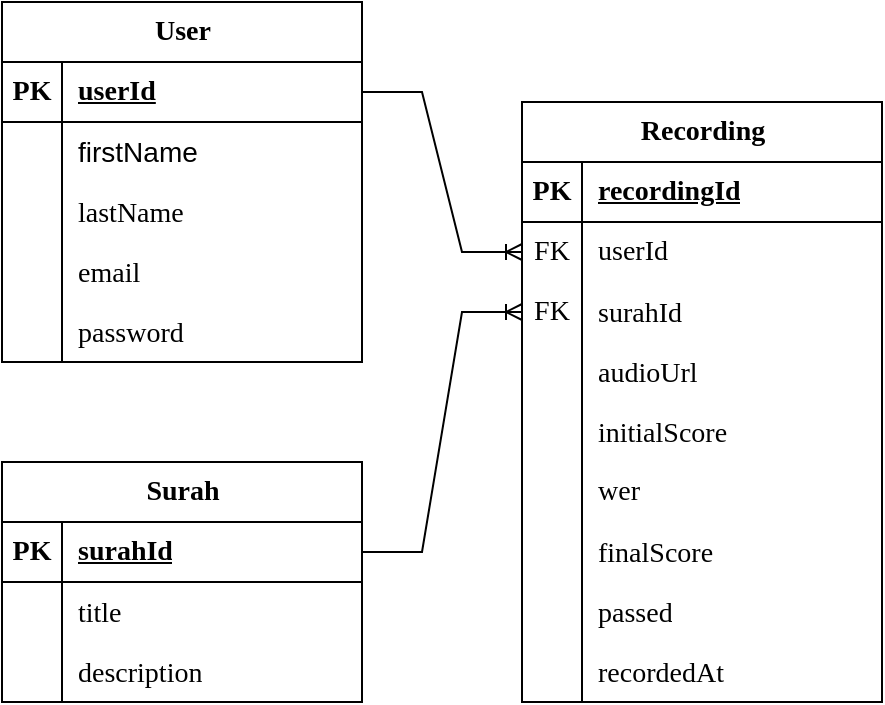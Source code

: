 <mxfile>
    <diagram id="R2lEEEUBdFMjLlhIrx00" name="Page-1">
        <mxGraphModel dx="959" dy="560" grid="1" gridSize="10" guides="1" tooltips="1" connect="1" arrows="1" fold="1" page="1" pageScale="1" pageWidth="850" pageHeight="1100" math="0" shadow="0" extFonts="Permanent Marker^https://fonts.googleapis.com/css?family=Permanent+Marker">
            <root>
                <mxCell id="0"/>
                <mxCell id="1" parent="0"/>
                <mxCell id="Ox4McI3t5Cwz6AnTKyfM-1" value="User" style="shape=table;startSize=30;container=1;collapsible=1;childLayout=tableLayout;fixedRows=1;rowLines=0;fontStyle=1;align=center;resizeLast=1;html=1;fontFamily=Consolas;strokeColor=default;fontColor=default;labelBackgroundColor=default;fontSize=14;" parent="1" vertex="1">
                    <mxGeometry x="180" y="50" width="180" height="180" as="geometry"/>
                </mxCell>
                <mxCell id="Ox4McI3t5Cwz6AnTKyfM-2" value="" style="shape=tableRow;horizontal=0;startSize=0;swimlaneHead=0;swimlaneBody=0;fillColor=none;collapsible=0;dropTarget=0;points=[[0,0.5],[1,0.5]];portConstraint=eastwest;top=0;left=0;right=0;bottom=1;fontFamily=Consolas;strokeColor=default;fontColor=default;labelBackgroundColor=default;fontSize=14;" parent="Ox4McI3t5Cwz6AnTKyfM-1" vertex="1">
                    <mxGeometry y="30" width="180" height="30" as="geometry"/>
                </mxCell>
                <mxCell id="Ox4McI3t5Cwz6AnTKyfM-3" value="PK" style="shape=partialRectangle;connectable=0;fillColor=none;top=0;left=0;bottom=0;right=0;fontStyle=1;overflow=hidden;whiteSpace=wrap;html=1;fontFamily=Consolas;strokeColor=default;fontColor=default;labelBackgroundColor=default;fontSize=14;" parent="Ox4McI3t5Cwz6AnTKyfM-2" vertex="1">
                    <mxGeometry width="30" height="30" as="geometry">
                        <mxRectangle width="30" height="30" as="alternateBounds"/>
                    </mxGeometry>
                </mxCell>
                <mxCell id="Ox4McI3t5Cwz6AnTKyfM-4" value="userId" style="shape=partialRectangle;connectable=0;fillColor=none;top=0;left=0;bottom=0;right=0;align=left;spacingLeft=6;fontStyle=5;overflow=hidden;whiteSpace=wrap;html=1;fontFamily=Consolas;strokeColor=default;fontColor=default;labelBackgroundColor=default;fontSize=14;" parent="Ox4McI3t5Cwz6AnTKyfM-2" vertex="1">
                    <mxGeometry x="30" width="150" height="30" as="geometry">
                        <mxRectangle width="150" height="30" as="alternateBounds"/>
                    </mxGeometry>
                </mxCell>
                <mxCell id="Ox4McI3t5Cwz6AnTKyfM-8" value="" style="shape=tableRow;horizontal=0;startSize=0;swimlaneHead=0;swimlaneBody=0;fillColor=none;collapsible=0;dropTarget=0;points=[[0,0.5],[1,0.5]];portConstraint=eastwest;top=0;left=0;right=0;bottom=0;fontFamily=Consolas;strokeColor=default;fontColor=default;labelBackgroundColor=default;fontSize=14;" parent="Ox4McI3t5Cwz6AnTKyfM-1" vertex="1">
                    <mxGeometry y="60" width="180" height="30" as="geometry"/>
                </mxCell>
                <mxCell id="Ox4McI3t5Cwz6AnTKyfM-9" value="" style="shape=partialRectangle;connectable=0;fillColor=none;top=0;left=0;bottom=0;right=0;editable=1;overflow=hidden;whiteSpace=wrap;html=1;fontFamily=Consolas;strokeColor=default;fontColor=default;labelBackgroundColor=default;fontSize=14;" parent="Ox4McI3t5Cwz6AnTKyfM-8" vertex="1">
                    <mxGeometry width="30" height="30" as="geometry">
                        <mxRectangle width="30" height="30" as="alternateBounds"/>
                    </mxGeometry>
                </mxCell>
                <mxCell id="Ox4McI3t5Cwz6AnTKyfM-10" value="&lt;div style=&quot;font-size: 14px; line-height: 19px; white-space: pre;&quot;&gt;&lt;font face=&quot;Helvetica&quot; style=&quot;font-size: 14px;&quot;&gt;firstName&lt;/font&gt;&lt;/div&gt;" style="shape=partialRectangle;connectable=0;fillColor=none;top=0;left=0;bottom=0;right=0;align=left;spacingLeft=6;overflow=hidden;whiteSpace=wrap;html=1;fontFamily=Consolas;strokeColor=default;fontColor=default;labelBackgroundColor=default;fontSize=14;" parent="Ox4McI3t5Cwz6AnTKyfM-8" vertex="1">
                    <mxGeometry x="30" width="150" height="30" as="geometry">
                        <mxRectangle width="150" height="30" as="alternateBounds"/>
                    </mxGeometry>
                </mxCell>
                <mxCell id="Ox4McI3t5Cwz6AnTKyfM-11" value="" style="shape=tableRow;horizontal=0;startSize=0;swimlaneHead=0;swimlaneBody=0;fillColor=none;collapsible=0;dropTarget=0;points=[[0,0.5],[1,0.5]];portConstraint=eastwest;top=0;left=0;right=0;bottom=0;fontFamily=Consolas;strokeColor=default;fontColor=default;labelBackgroundColor=default;fontSize=14;" parent="Ox4McI3t5Cwz6AnTKyfM-1" vertex="1">
                    <mxGeometry y="90" width="180" height="30" as="geometry"/>
                </mxCell>
                <mxCell id="Ox4McI3t5Cwz6AnTKyfM-12" value="" style="shape=partialRectangle;connectable=0;fillColor=none;top=0;left=0;bottom=0;right=0;editable=1;overflow=hidden;whiteSpace=wrap;html=1;fontFamily=Consolas;strokeColor=default;fontColor=default;labelBackgroundColor=default;fontSize=14;" parent="Ox4McI3t5Cwz6AnTKyfM-11" vertex="1">
                    <mxGeometry width="30" height="30" as="geometry">
                        <mxRectangle width="30" height="30" as="alternateBounds"/>
                    </mxGeometry>
                </mxCell>
                <mxCell id="Ox4McI3t5Cwz6AnTKyfM-13" value="&lt;div style=&quot;font-size: 14px; line-height: 19px; white-space: pre;&quot;&gt;&lt;span style=&quot;font-size: 14px;&quot;&gt;lastName&lt;/span&gt;&lt;/div&gt;" style="shape=partialRectangle;connectable=0;fillColor=none;top=0;left=0;bottom=0;right=0;align=left;spacingLeft=6;overflow=hidden;whiteSpace=wrap;html=1;fontFamily=Consolas;strokeColor=default;verticalAlign=middle;fontSize=14;fontColor=default;labelBackgroundColor=default;" parent="Ox4McI3t5Cwz6AnTKyfM-11" vertex="1">
                    <mxGeometry x="30" width="150" height="30" as="geometry">
                        <mxRectangle width="150" height="30" as="alternateBounds"/>
                    </mxGeometry>
                </mxCell>
                <mxCell id="Ox4McI3t5Cwz6AnTKyfM-55" style="shape=tableRow;horizontal=0;startSize=0;swimlaneHead=0;swimlaneBody=0;fillColor=none;collapsible=0;dropTarget=0;points=[[0,0.5],[1,0.5]];portConstraint=eastwest;top=0;left=0;right=0;bottom=0;fontFamily=Consolas;strokeColor=default;fontColor=default;labelBackgroundColor=default;fontSize=14;" parent="Ox4McI3t5Cwz6AnTKyfM-1" vertex="1">
                    <mxGeometry y="120" width="180" height="30" as="geometry"/>
                </mxCell>
                <mxCell id="Ox4McI3t5Cwz6AnTKyfM-56" style="shape=partialRectangle;connectable=0;fillColor=none;top=0;left=0;bottom=0;right=0;editable=1;overflow=hidden;whiteSpace=wrap;html=1;fontFamily=Consolas;strokeColor=default;fontColor=default;labelBackgroundColor=default;fontSize=14;" parent="Ox4McI3t5Cwz6AnTKyfM-55" vertex="1">
                    <mxGeometry width="30" height="30" as="geometry">
                        <mxRectangle width="30" height="30" as="alternateBounds"/>
                    </mxGeometry>
                </mxCell>
                <mxCell id="Ox4McI3t5Cwz6AnTKyfM-57" value="&lt;div style=&quot;font-size: 14px; line-height: 19px; white-space: pre;&quot;&gt;&lt;span style=&quot;font-size: 14px;&quot;&gt;email&lt;/span&gt;&lt;/div&gt;" style="shape=partialRectangle;connectable=0;fillColor=none;top=0;left=0;bottom=0;right=0;align=left;spacingLeft=6;overflow=hidden;whiteSpace=wrap;html=1;fontFamily=Consolas;strokeColor=default;fontColor=default;labelBackgroundColor=default;fontSize=14;" parent="Ox4McI3t5Cwz6AnTKyfM-55" vertex="1">
                    <mxGeometry x="30" width="150" height="30" as="geometry">
                        <mxRectangle width="150" height="30" as="alternateBounds"/>
                    </mxGeometry>
                </mxCell>
                <mxCell id="Ox4McI3t5Cwz6AnTKyfM-58" style="shape=tableRow;horizontal=0;startSize=0;swimlaneHead=0;swimlaneBody=0;fillColor=none;collapsible=0;dropTarget=0;points=[[0,0.5],[1,0.5]];portConstraint=eastwest;top=0;left=0;right=0;bottom=0;fontFamily=Consolas;strokeColor=default;fontColor=default;labelBackgroundColor=default;fontSize=14;" parent="Ox4McI3t5Cwz6AnTKyfM-1" vertex="1">
                    <mxGeometry y="150" width="180" height="30" as="geometry"/>
                </mxCell>
                <mxCell id="Ox4McI3t5Cwz6AnTKyfM-59" style="shape=partialRectangle;connectable=0;fillColor=none;top=0;left=0;bottom=0;right=0;editable=1;overflow=hidden;whiteSpace=wrap;html=1;fontFamily=Consolas;strokeColor=default;fontColor=default;labelBackgroundColor=default;fontSize=14;" parent="Ox4McI3t5Cwz6AnTKyfM-58" vertex="1">
                    <mxGeometry width="30" height="30" as="geometry">
                        <mxRectangle width="30" height="30" as="alternateBounds"/>
                    </mxGeometry>
                </mxCell>
                <mxCell id="Ox4McI3t5Cwz6AnTKyfM-60" value="&lt;div style=&quot;font-size: 14px; line-height: 19px; white-space: pre;&quot;&gt;password&lt;/div&gt;" style="shape=partialRectangle;connectable=0;fillColor=none;top=0;left=0;bottom=0;right=0;align=left;spacingLeft=6;overflow=hidden;whiteSpace=wrap;html=1;fontFamily=Consolas;strokeColor=default;fontColor=default;labelBackgroundColor=default;fontSize=14;" parent="Ox4McI3t5Cwz6AnTKyfM-58" vertex="1">
                    <mxGeometry x="30" width="150" height="30" as="geometry">
                        <mxRectangle width="150" height="30" as="alternateBounds"/>
                    </mxGeometry>
                </mxCell>
                <mxCell id="Ox4McI3t5Cwz6AnTKyfM-73" value="Recording" style="shape=table;startSize=30;container=1;collapsible=1;childLayout=tableLayout;fixedRows=1;rowLines=0;fontStyle=1;align=center;resizeLast=1;html=1;fontFamily=Consolas;fontSize=14;fontColor=default;strokeColor=default;labelBackgroundColor=default;" parent="1" vertex="1">
                    <mxGeometry x="440" y="100" width="180" height="300" as="geometry"/>
                </mxCell>
                <mxCell id="Ox4McI3t5Cwz6AnTKyfM-74" value="" style="shape=tableRow;horizontal=0;startSize=0;swimlaneHead=0;swimlaneBody=0;fillColor=none;collapsible=0;dropTarget=0;points=[[0,0.5],[1,0.5]];portConstraint=eastwest;top=0;left=0;right=0;bottom=1;fontFamily=Consolas;fontSize=14;strokeColor=default;fontColor=default;labelBackgroundColor=default;" parent="Ox4McI3t5Cwz6AnTKyfM-73" vertex="1">
                    <mxGeometry y="30" width="180" height="30" as="geometry"/>
                </mxCell>
                <mxCell id="Ox4McI3t5Cwz6AnTKyfM-75" value="PK" style="shape=partialRectangle;connectable=0;fillColor=none;top=0;left=0;bottom=0;right=0;fontStyle=1;overflow=hidden;whiteSpace=wrap;html=1;fontFamily=Consolas;fontSize=14;strokeColor=default;fontColor=default;labelBackgroundColor=default;" parent="Ox4McI3t5Cwz6AnTKyfM-74" vertex="1">
                    <mxGeometry width="30" height="30" as="geometry">
                        <mxRectangle width="30" height="30" as="alternateBounds"/>
                    </mxGeometry>
                </mxCell>
                <mxCell id="Ox4McI3t5Cwz6AnTKyfM-76" value="recordingId" style="shape=partialRectangle;connectable=0;fillColor=none;top=0;left=0;bottom=0;right=0;align=left;spacingLeft=6;fontStyle=5;overflow=hidden;whiteSpace=wrap;html=1;fontFamily=Consolas;fontSize=14;strokeColor=default;fontColor=default;labelBackgroundColor=default;" parent="Ox4McI3t5Cwz6AnTKyfM-74" vertex="1">
                    <mxGeometry x="30" width="150" height="30" as="geometry">
                        <mxRectangle width="150" height="30" as="alternateBounds"/>
                    </mxGeometry>
                </mxCell>
                <mxCell id="O-BWAG5vvZAAsm4EetkP-4" style="shape=tableRow;horizontal=0;startSize=0;swimlaneHead=0;swimlaneBody=0;fillColor=none;collapsible=0;dropTarget=0;points=[[0,0.5],[1,0.5]];portConstraint=eastwest;top=0;left=0;right=0;bottom=0;fontFamily=Consolas;fontSize=14;strokeColor=default;fontColor=default;labelBackgroundColor=default;" parent="Ox4McI3t5Cwz6AnTKyfM-73" vertex="1">
                    <mxGeometry y="60" width="180" height="30" as="geometry"/>
                </mxCell>
                <mxCell id="O-BWAG5vvZAAsm4EetkP-5" value="FK" style="shape=partialRectangle;connectable=0;fillColor=none;top=0;left=0;bottom=0;right=0;editable=1;overflow=hidden;whiteSpace=wrap;html=1;fontFamily=Consolas;fontSize=14;strokeColor=default;fontColor=default;labelBackgroundColor=default;" parent="O-BWAG5vvZAAsm4EetkP-4" vertex="1">
                    <mxGeometry width="30" height="30" as="geometry">
                        <mxRectangle width="30" height="30" as="alternateBounds"/>
                    </mxGeometry>
                </mxCell>
                <mxCell id="O-BWAG5vvZAAsm4EetkP-6" value="&lt;span style=&quot;white-space: pre; font-size: 14px;&quot;&gt;userId&lt;/span&gt;" style="shape=partialRectangle;connectable=0;fillColor=none;top=0;left=0;bottom=0;right=0;align=left;spacingLeft=6;overflow=hidden;whiteSpace=wrap;html=1;fontFamily=Consolas;fontSize=14;strokeColor=default;fontColor=default;labelBackgroundColor=default;" parent="O-BWAG5vvZAAsm4EetkP-4" vertex="1">
                    <mxGeometry x="30" width="150" height="30" as="geometry">
                        <mxRectangle width="150" height="30" as="alternateBounds"/>
                    </mxGeometry>
                </mxCell>
                <mxCell id="Ox4McI3t5Cwz6AnTKyfM-80" value="" style="shape=tableRow;horizontal=0;startSize=0;swimlaneHead=0;swimlaneBody=0;fillColor=none;collapsible=0;dropTarget=0;points=[[0,0.5],[1,0.5]];portConstraint=eastwest;top=0;left=0;right=0;bottom=0;fontFamily=Consolas;fontSize=14;strokeColor=default;fontColor=default;labelBackgroundColor=default;" parent="Ox4McI3t5Cwz6AnTKyfM-73" vertex="1">
                    <mxGeometry y="90" width="180" height="30" as="geometry"/>
                </mxCell>
                <mxCell id="Ox4McI3t5Cwz6AnTKyfM-81" value="FK" style="shape=partialRectangle;connectable=0;fillColor=none;top=0;left=0;bottom=0;right=0;editable=1;overflow=hidden;whiteSpace=wrap;html=1;fontFamily=Consolas;fontSize=14;strokeColor=default;fontColor=default;labelBackgroundColor=default;" parent="Ox4McI3t5Cwz6AnTKyfM-80" vertex="1">
                    <mxGeometry width="30" height="30" as="geometry">
                        <mxRectangle width="30" height="30" as="alternateBounds"/>
                    </mxGeometry>
                </mxCell>
                <mxCell id="Ox4McI3t5Cwz6AnTKyfM-82" value="&lt;div style=&quot;font-size: 14px; line-height: 19px; white-space: pre;&quot;&gt;&lt;div style=&quot;line-height: 19px; font-size: 14px;&quot;&gt;surahId&lt;/div&gt;&lt;/div&gt;" style="shape=partialRectangle;connectable=0;fillColor=none;top=0;left=0;bottom=0;right=0;align=left;spacingLeft=6;overflow=hidden;whiteSpace=wrap;html=1;fontFamily=Consolas;fontSize=14;strokeColor=default;fontColor=default;labelBackgroundColor=default;" parent="Ox4McI3t5Cwz6AnTKyfM-80" vertex="1">
                    <mxGeometry x="30" width="150" height="30" as="geometry">
                        <mxRectangle width="150" height="30" as="alternateBounds"/>
                    </mxGeometry>
                </mxCell>
                <mxCell id="Ox4McI3t5Cwz6AnTKyfM-83" value="" style="shape=tableRow;horizontal=0;startSize=0;swimlaneHead=0;swimlaneBody=0;fillColor=none;collapsible=0;dropTarget=0;points=[[0,0.5],[1,0.5]];portConstraint=eastwest;top=0;left=0;right=0;bottom=0;fontFamily=Consolas;fontSize=14;strokeColor=default;fontColor=default;labelBackgroundColor=default;" parent="Ox4McI3t5Cwz6AnTKyfM-73" vertex="1">
                    <mxGeometry y="120" width="180" height="30" as="geometry"/>
                </mxCell>
                <mxCell id="Ox4McI3t5Cwz6AnTKyfM-84" value="" style="shape=partialRectangle;connectable=0;fillColor=none;top=0;left=0;bottom=0;right=0;editable=1;overflow=hidden;whiteSpace=wrap;html=1;fontFamily=Consolas;fontSize=14;strokeColor=default;fontColor=default;labelBackgroundColor=default;" parent="Ox4McI3t5Cwz6AnTKyfM-83" vertex="1">
                    <mxGeometry width="30" height="30" as="geometry">
                        <mxRectangle width="30" height="30" as="alternateBounds"/>
                    </mxGeometry>
                </mxCell>
                <mxCell id="Ox4McI3t5Cwz6AnTKyfM-85" value="&lt;div style=&quot;font-size: 14px; line-height: 19px; white-space: pre;&quot;&gt;&lt;div style=&quot;line-height: 19px; font-size: 14px;&quot;&gt;audioUrl&lt;/div&gt;&lt;/div&gt;" style="shape=partialRectangle;connectable=0;fillColor=none;top=0;left=0;bottom=0;right=0;align=left;spacingLeft=6;overflow=hidden;whiteSpace=wrap;html=1;fontFamily=Consolas;fontSize=14;strokeColor=default;fontColor=default;labelBackgroundColor=default;" parent="Ox4McI3t5Cwz6AnTKyfM-83" vertex="1">
                    <mxGeometry x="30" width="150" height="30" as="geometry">
                        <mxRectangle width="150" height="30" as="alternateBounds"/>
                    </mxGeometry>
                </mxCell>
                <mxCell id="Ox4McI3t5Cwz6AnTKyfM-86" style="shape=tableRow;horizontal=0;startSize=0;swimlaneHead=0;swimlaneBody=0;fillColor=none;collapsible=0;dropTarget=0;points=[[0,0.5],[1,0.5]];portConstraint=eastwest;top=0;left=0;right=0;bottom=0;fontFamily=Consolas;fontSize=14;strokeColor=default;fontColor=default;labelBackgroundColor=default;" parent="Ox4McI3t5Cwz6AnTKyfM-73" vertex="1">
                    <mxGeometry y="150" width="180" height="30" as="geometry"/>
                </mxCell>
                <mxCell id="Ox4McI3t5Cwz6AnTKyfM-87" style="shape=partialRectangle;connectable=0;fillColor=none;top=0;left=0;bottom=0;right=0;editable=1;overflow=hidden;whiteSpace=wrap;html=1;fontFamily=Consolas;fontSize=14;strokeColor=default;fontColor=default;labelBackgroundColor=default;" parent="Ox4McI3t5Cwz6AnTKyfM-86" vertex="1">
                    <mxGeometry width="30" height="30" as="geometry">
                        <mxRectangle width="30" height="30" as="alternateBounds"/>
                    </mxGeometry>
                </mxCell>
                <mxCell id="Ox4McI3t5Cwz6AnTKyfM-88" value="&lt;div style=&quot;font-size: 14px; line-height: 19px; white-space: pre;&quot;&gt;&lt;div style=&quot;line-height: 19px; font-size: 14px;&quot;&gt;initialScore&lt;/div&gt;&lt;/div&gt;" style="shape=partialRectangle;connectable=0;fillColor=none;top=0;left=0;bottom=0;right=0;align=left;spacingLeft=6;overflow=hidden;whiteSpace=wrap;html=1;fontFamily=Consolas;fontSize=14;strokeColor=default;fontColor=default;labelBackgroundColor=default;" parent="Ox4McI3t5Cwz6AnTKyfM-86" vertex="1">
                    <mxGeometry x="30" width="150" height="30" as="geometry">
                        <mxRectangle width="150" height="30" as="alternateBounds"/>
                    </mxGeometry>
                </mxCell>
                <mxCell id="O-BWAG5vvZAAsm4EetkP-8" style="shape=tableRow;horizontal=0;startSize=0;swimlaneHead=0;swimlaneBody=0;fillColor=none;collapsible=0;dropTarget=0;points=[[0,0.5],[1,0.5]];portConstraint=eastwest;top=0;left=0;right=0;bottom=0;fontFamily=Consolas;fontSize=14;strokeColor=default;fontColor=default;labelBackgroundColor=default;" parent="Ox4McI3t5Cwz6AnTKyfM-73" vertex="1">
                    <mxGeometry y="180" width="180" height="30" as="geometry"/>
                </mxCell>
                <mxCell id="O-BWAG5vvZAAsm4EetkP-9" style="shape=partialRectangle;connectable=0;fillColor=none;top=0;left=0;bottom=0;right=0;editable=1;overflow=hidden;whiteSpace=wrap;html=1;fontFamily=Consolas;fontSize=14;strokeColor=default;fontColor=default;labelBackgroundColor=default;" parent="O-BWAG5vvZAAsm4EetkP-8" vertex="1">
                    <mxGeometry width="30" height="30" as="geometry">
                        <mxRectangle width="30" height="30" as="alternateBounds"/>
                    </mxGeometry>
                </mxCell>
                <mxCell id="O-BWAG5vvZAAsm4EetkP-10" value="&lt;span style=&quot;white-space: pre; font-size: 14px;&quot;&gt;wer&lt;/span&gt;" style="shape=partialRectangle;connectable=0;fillColor=none;top=0;left=0;bottom=0;right=0;align=left;spacingLeft=6;overflow=hidden;whiteSpace=wrap;html=1;fontFamily=Consolas;fontSize=14;fontColor=default;strokeColor=default;labelBackgroundColor=default;" parent="O-BWAG5vvZAAsm4EetkP-8" vertex="1">
                    <mxGeometry x="30" width="150" height="30" as="geometry">
                        <mxRectangle width="150" height="30" as="alternateBounds"/>
                    </mxGeometry>
                </mxCell>
                <mxCell id="Ox4McI3t5Cwz6AnTKyfM-89" style="shape=tableRow;horizontal=0;startSize=0;swimlaneHead=0;swimlaneBody=0;fillColor=none;collapsible=0;dropTarget=0;points=[[0,0.5],[1,0.5]];portConstraint=eastwest;top=0;left=0;right=0;bottom=0;fontFamily=Consolas;fontSize=14;strokeColor=default;fontColor=default;labelBackgroundColor=default;" parent="Ox4McI3t5Cwz6AnTKyfM-73" vertex="1">
                    <mxGeometry y="210" width="180" height="30" as="geometry"/>
                </mxCell>
                <mxCell id="Ox4McI3t5Cwz6AnTKyfM-90" style="shape=partialRectangle;connectable=0;fillColor=none;top=0;left=0;bottom=0;right=0;editable=1;overflow=hidden;whiteSpace=wrap;html=1;fontFamily=Consolas;fontSize=14;strokeColor=default;fontColor=default;labelBackgroundColor=default;" parent="Ox4McI3t5Cwz6AnTKyfM-89" vertex="1">
                    <mxGeometry width="30" height="30" as="geometry">
                        <mxRectangle width="30" height="30" as="alternateBounds"/>
                    </mxGeometry>
                </mxCell>
                <mxCell id="Ox4McI3t5Cwz6AnTKyfM-91" value="&lt;div style=&quot;font-size: 14px; line-height: 19px; white-space: pre;&quot;&gt;&lt;div style=&quot;line-height: 19px; font-size: 14px;&quot;&gt;finalScore&lt;/div&gt;&lt;/div&gt;" style="shape=partialRectangle;connectable=0;fillColor=none;top=0;left=0;bottom=0;right=0;align=left;spacingLeft=6;overflow=hidden;whiteSpace=wrap;html=1;fontFamily=Consolas;fontSize=14;fontColor=default;strokeColor=default;labelBackgroundColor=default;" parent="Ox4McI3t5Cwz6AnTKyfM-89" vertex="1">
                    <mxGeometry x="30" width="150" height="30" as="geometry">
                        <mxRectangle width="150" height="30" as="alternateBounds"/>
                    </mxGeometry>
                </mxCell>
                <mxCell id="Ox4McI3t5Cwz6AnTKyfM-92" style="shape=tableRow;horizontal=0;startSize=0;swimlaneHead=0;swimlaneBody=0;fillColor=none;collapsible=0;dropTarget=0;points=[[0,0.5],[1,0.5]];portConstraint=eastwest;top=0;left=0;right=0;bottom=0;fontFamily=Consolas;fontSize=14;strokeColor=default;fontColor=default;labelBackgroundColor=default;" parent="Ox4McI3t5Cwz6AnTKyfM-73" vertex="1">
                    <mxGeometry y="240" width="180" height="30" as="geometry"/>
                </mxCell>
                <mxCell id="Ox4McI3t5Cwz6AnTKyfM-93" style="shape=partialRectangle;connectable=0;fillColor=none;top=0;left=0;bottom=0;right=0;editable=1;overflow=hidden;whiteSpace=wrap;html=1;fontFamily=Consolas;fontSize=14;strokeColor=default;fontColor=default;labelBackgroundColor=default;" parent="Ox4McI3t5Cwz6AnTKyfM-92" vertex="1">
                    <mxGeometry width="30" height="30" as="geometry">
                        <mxRectangle width="30" height="30" as="alternateBounds"/>
                    </mxGeometry>
                </mxCell>
                <mxCell id="Ox4McI3t5Cwz6AnTKyfM-94" value="&lt;div style=&quot;font-size: 14px; line-height: 19px; white-space: pre;&quot;&gt;&lt;div style=&quot;line-height: 19px; font-size: 14px;&quot;&gt;passed&lt;/div&gt;&lt;/div&gt;" style="shape=partialRectangle;connectable=0;fillColor=none;top=0;left=0;bottom=0;right=0;align=left;spacingLeft=6;overflow=hidden;whiteSpace=wrap;html=1;fontFamily=Consolas;fontSize=14;strokeColor=default;fontColor=default;labelBackgroundColor=default;" parent="Ox4McI3t5Cwz6AnTKyfM-92" vertex="1">
                    <mxGeometry x="30" width="150" height="30" as="geometry">
                        <mxRectangle width="150" height="30" as="alternateBounds"/>
                    </mxGeometry>
                </mxCell>
                <mxCell id="Ox4McI3t5Cwz6AnTKyfM-95" style="shape=tableRow;horizontal=0;startSize=0;swimlaneHead=0;swimlaneBody=0;fillColor=none;collapsible=0;dropTarget=0;points=[[0,0.5],[1,0.5]];portConstraint=eastwest;top=0;left=0;right=0;bottom=0;fontFamily=Consolas;fontSize=14;strokeColor=default;fontColor=default;labelBackgroundColor=default;" parent="Ox4McI3t5Cwz6AnTKyfM-73" vertex="1">
                    <mxGeometry y="270" width="180" height="30" as="geometry"/>
                </mxCell>
                <mxCell id="Ox4McI3t5Cwz6AnTKyfM-96" style="shape=partialRectangle;connectable=0;fillColor=none;top=0;left=0;bottom=0;right=0;editable=1;overflow=hidden;whiteSpace=wrap;html=1;fontFamily=Consolas;fontSize=14;strokeColor=default;fontColor=default;labelBackgroundColor=default;" parent="Ox4McI3t5Cwz6AnTKyfM-95" vertex="1">
                    <mxGeometry width="30" height="30" as="geometry">
                        <mxRectangle width="30" height="30" as="alternateBounds"/>
                    </mxGeometry>
                </mxCell>
                <mxCell id="Ox4McI3t5Cwz6AnTKyfM-97" value="&lt;div style=&quot;font-size: 14px; line-height: 19px; white-space: pre;&quot;&gt;&lt;div style=&quot;line-height: 19px; font-size: 14px;&quot;&gt;recordedAt&lt;/div&gt;&lt;/div&gt;" style="shape=partialRectangle;connectable=0;fillColor=none;top=0;left=0;bottom=0;right=0;align=left;spacingLeft=6;overflow=hidden;whiteSpace=wrap;html=1;fontFamily=Consolas;fontSize=14;strokeColor=default;fontColor=default;labelBackgroundColor=default;" parent="Ox4McI3t5Cwz6AnTKyfM-95" vertex="1">
                    <mxGeometry x="30" width="150" height="30" as="geometry">
                        <mxRectangle width="150" height="30" as="alternateBounds"/>
                    </mxGeometry>
                </mxCell>
                <mxCell id="Ox4McI3t5Cwz6AnTKyfM-107" value="Surah" style="shape=table;startSize=30;container=1;collapsible=1;childLayout=tableLayout;fixedRows=1;rowLines=0;fontStyle=1;align=center;resizeLast=1;html=1;fontFamily=Consolas;strokeColor=default;fontColor=default;labelBackgroundColor=default;fontSize=14;" parent="1" vertex="1">
                    <mxGeometry x="180" y="280" width="180" height="120" as="geometry"/>
                </mxCell>
                <mxCell id="Ox4McI3t5Cwz6AnTKyfM-108" value="" style="shape=tableRow;horizontal=0;startSize=0;swimlaneHead=0;swimlaneBody=0;fillColor=none;collapsible=0;dropTarget=0;points=[[0,0.5],[1,0.5]];portConstraint=eastwest;top=0;left=0;right=0;bottom=1;fontFamily=Consolas;strokeColor=default;fontColor=default;labelBackgroundColor=default;fontSize=14;" parent="Ox4McI3t5Cwz6AnTKyfM-107" vertex="1">
                    <mxGeometry y="30" width="180" height="30" as="geometry"/>
                </mxCell>
                <mxCell id="Ox4McI3t5Cwz6AnTKyfM-109" value="PK" style="shape=partialRectangle;connectable=0;fillColor=none;top=0;left=0;bottom=0;right=0;fontStyle=1;overflow=hidden;whiteSpace=wrap;html=1;fontFamily=Consolas;strokeColor=default;fontColor=default;labelBackgroundColor=default;fontSize=14;" parent="Ox4McI3t5Cwz6AnTKyfM-108" vertex="1">
                    <mxGeometry width="30" height="30" as="geometry">
                        <mxRectangle width="30" height="30" as="alternateBounds"/>
                    </mxGeometry>
                </mxCell>
                <mxCell id="Ox4McI3t5Cwz6AnTKyfM-110" value="surahId" style="shape=partialRectangle;connectable=0;fillColor=none;top=0;left=0;bottom=0;right=0;align=left;spacingLeft=6;fontStyle=5;overflow=hidden;whiteSpace=wrap;html=1;fontFamily=Consolas;strokeColor=default;fontColor=default;labelBackgroundColor=default;fontSize=14;" parent="Ox4McI3t5Cwz6AnTKyfM-108" vertex="1">
                    <mxGeometry x="30" width="150" height="30" as="geometry">
                        <mxRectangle width="150" height="30" as="alternateBounds"/>
                    </mxGeometry>
                </mxCell>
                <mxCell id="Ox4McI3t5Cwz6AnTKyfM-111" value="" style="shape=tableRow;horizontal=0;startSize=0;swimlaneHead=0;swimlaneBody=0;fillColor=none;collapsible=0;dropTarget=0;points=[[0,0.5],[1,0.5]];portConstraint=eastwest;top=0;left=0;right=0;bottom=0;fontFamily=Consolas;strokeColor=default;fontColor=default;labelBackgroundColor=default;fontSize=14;" parent="Ox4McI3t5Cwz6AnTKyfM-107" vertex="1">
                    <mxGeometry y="60" width="180" height="30" as="geometry"/>
                </mxCell>
                <mxCell id="Ox4McI3t5Cwz6AnTKyfM-112" value="" style="shape=partialRectangle;connectable=0;fillColor=none;top=0;left=0;bottom=0;right=0;editable=1;overflow=hidden;whiteSpace=wrap;html=1;fontFamily=Consolas;strokeColor=default;fontColor=default;labelBackgroundColor=default;fontSize=14;" parent="Ox4McI3t5Cwz6AnTKyfM-111" vertex="1">
                    <mxGeometry width="30" height="30" as="geometry">
                        <mxRectangle width="30" height="30" as="alternateBounds"/>
                    </mxGeometry>
                </mxCell>
                <mxCell id="Ox4McI3t5Cwz6AnTKyfM-113" value="&lt;div style=&quot;line-height: 19px; white-space: pre; font-size: 14px;&quot;&gt;title&lt;/div&gt;" style="shape=partialRectangle;connectable=0;fillColor=none;top=0;left=0;bottom=0;right=0;align=left;spacingLeft=6;overflow=hidden;whiteSpace=wrap;html=1;fontFamily=Consolas;fontSize=14;strokeColor=default;fontColor=default;labelBackgroundColor=default;" parent="Ox4McI3t5Cwz6AnTKyfM-111" vertex="1">
                    <mxGeometry x="30" width="150" height="30" as="geometry">
                        <mxRectangle width="150" height="30" as="alternateBounds"/>
                    </mxGeometry>
                </mxCell>
                <mxCell id="Ox4McI3t5Cwz6AnTKyfM-120" style="shape=tableRow;horizontal=0;startSize=0;swimlaneHead=0;swimlaneBody=0;fillColor=none;collapsible=0;dropTarget=0;points=[[0,0.5],[1,0.5]];portConstraint=eastwest;top=0;left=0;right=0;bottom=0;fontFamily=Consolas;strokeColor=default;fontColor=default;labelBackgroundColor=default;fontSize=14;" parent="Ox4McI3t5Cwz6AnTKyfM-107" vertex="1">
                    <mxGeometry y="90" width="180" height="30" as="geometry"/>
                </mxCell>
                <mxCell id="Ox4McI3t5Cwz6AnTKyfM-121" style="shape=partialRectangle;connectable=0;fillColor=none;top=0;left=0;bottom=0;right=0;editable=1;overflow=hidden;whiteSpace=wrap;html=1;fontFamily=Consolas;strokeColor=default;fontColor=default;labelBackgroundColor=default;fontSize=14;" parent="Ox4McI3t5Cwz6AnTKyfM-120" vertex="1">
                    <mxGeometry width="30" height="30" as="geometry">
                        <mxRectangle width="30" height="30" as="alternateBounds"/>
                    </mxGeometry>
                </mxCell>
                <mxCell id="Ox4McI3t5Cwz6AnTKyfM-122" value="&lt;div style=&quot;font-size: 14px; line-height: 19px; white-space: pre;&quot;&gt;&lt;div style=&quot;line-height: 19px; font-size: 14px;&quot;&gt;description&lt;/div&gt;&lt;/div&gt;" style="shape=partialRectangle;connectable=0;fillColor=none;top=0;left=0;bottom=0;right=0;align=left;spacingLeft=6;overflow=hidden;whiteSpace=wrap;html=1;fontFamily=Consolas;strokeColor=default;fontColor=default;labelBackgroundColor=default;fontSize=14;" parent="Ox4McI3t5Cwz6AnTKyfM-120" vertex="1">
                    <mxGeometry x="30" width="150" height="30" as="geometry">
                        <mxRectangle width="150" height="30" as="alternateBounds"/>
                    </mxGeometry>
                </mxCell>
                <mxCell id="FdLa9jVv8HJEU9HBcvsw-12" value="" style="edgeStyle=entityRelationEdgeStyle;fontSize=14;html=1;endArrow=ERoneToMany;rounded=0;exitX=1;exitY=0.5;exitDx=0;exitDy=0;entryX=0;entryY=0.5;entryDx=0;entryDy=0;strokeColor=default;fontColor=default;labelBackgroundColor=default;fontFamily=Consolas;" parent="1" source="Ox4McI3t5Cwz6AnTKyfM-2" target="O-BWAG5vvZAAsm4EetkP-4" edge="1">
                    <mxGeometry width="100" height="100" relative="1" as="geometry">
                        <mxPoint x="360" y="140" as="sourcePoint"/>
                        <mxPoint x="450" y="140" as="targetPoint"/>
                    </mxGeometry>
                </mxCell>
                <mxCell id="O-BWAG5vvZAAsm4EetkP-7" value="" style="edgeStyle=entityRelationEdgeStyle;fontSize=14;html=1;endArrow=ERoneToMany;rounded=0;exitX=1;exitY=0.5;exitDx=0;exitDy=0;entryX=0;entryY=0.5;entryDx=0;entryDy=0;strokeColor=default;fontColor=default;labelBackgroundColor=default;fontFamily=Consolas;" parent="1" source="Ox4McI3t5Cwz6AnTKyfM-108" target="Ox4McI3t5Cwz6AnTKyfM-80" edge="1">
                    <mxGeometry width="100" height="100" relative="1" as="geometry">
                        <mxPoint x="370" y="115" as="sourcePoint"/>
                        <mxPoint x="460" y="115" as="targetPoint"/>
                    </mxGeometry>
                </mxCell>
            </root>
        </mxGraphModel>
    </diagram>
</mxfile>